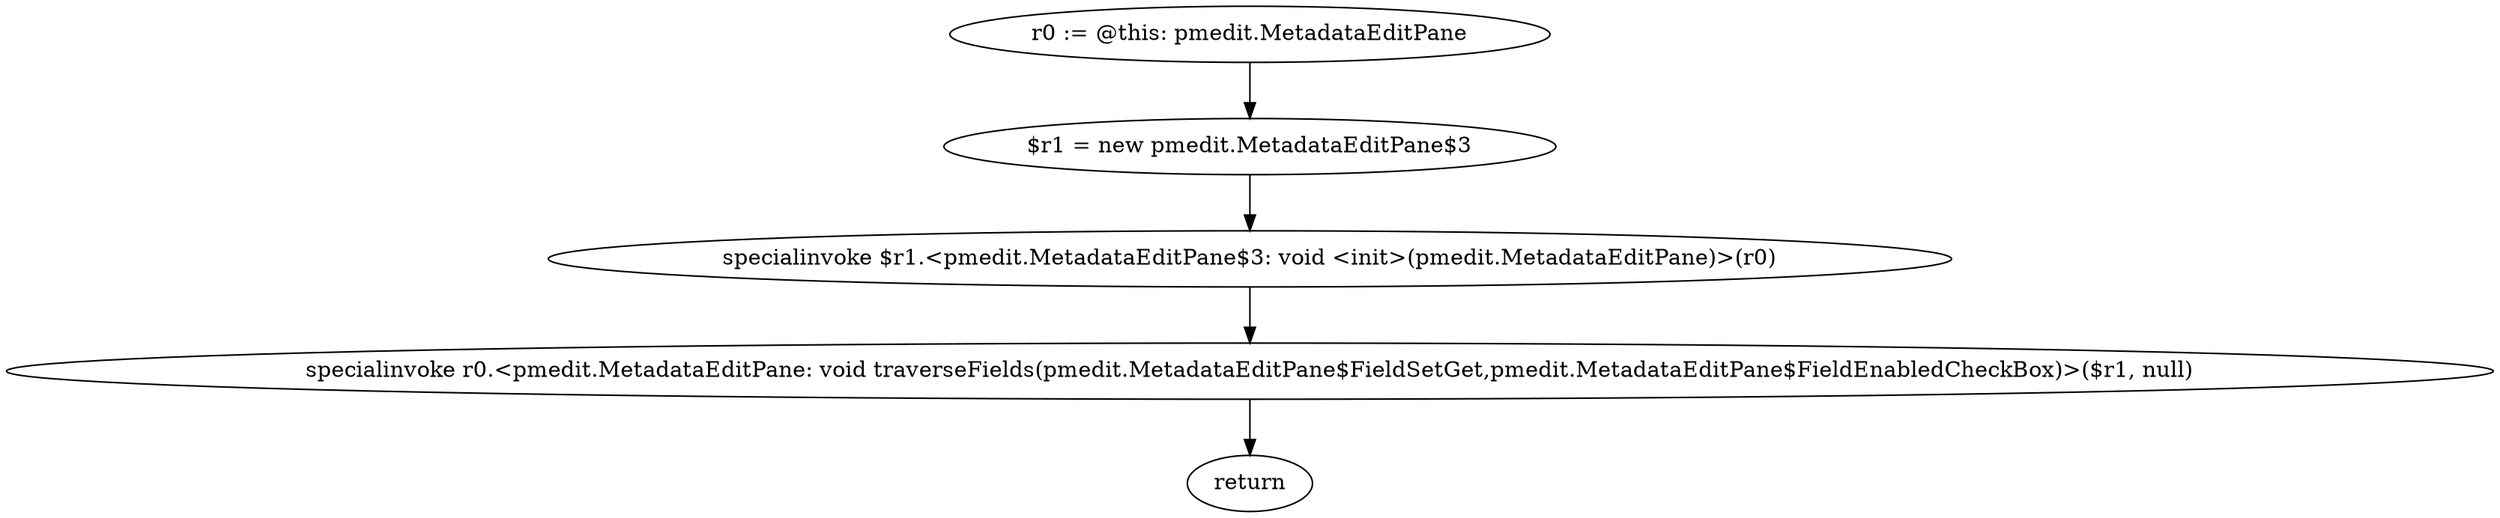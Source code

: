 digraph "unitGraph" {
    "r0 := @this: pmedit.MetadataEditPane"
    "$r1 = new pmedit.MetadataEditPane$3"
    "specialinvoke $r1.<pmedit.MetadataEditPane$3: void <init>(pmedit.MetadataEditPane)>(r0)"
    "specialinvoke r0.<pmedit.MetadataEditPane: void traverseFields(pmedit.MetadataEditPane$FieldSetGet,pmedit.MetadataEditPane$FieldEnabledCheckBox)>($r1, null)"
    "return"
    "r0 := @this: pmedit.MetadataEditPane"->"$r1 = new pmedit.MetadataEditPane$3";
    "$r1 = new pmedit.MetadataEditPane$3"->"specialinvoke $r1.<pmedit.MetadataEditPane$3: void <init>(pmedit.MetadataEditPane)>(r0)";
    "specialinvoke $r1.<pmedit.MetadataEditPane$3: void <init>(pmedit.MetadataEditPane)>(r0)"->"specialinvoke r0.<pmedit.MetadataEditPane: void traverseFields(pmedit.MetadataEditPane$FieldSetGet,pmedit.MetadataEditPane$FieldEnabledCheckBox)>($r1, null)";
    "specialinvoke r0.<pmedit.MetadataEditPane: void traverseFields(pmedit.MetadataEditPane$FieldSetGet,pmedit.MetadataEditPane$FieldEnabledCheckBox)>($r1, null)"->"return";
}
